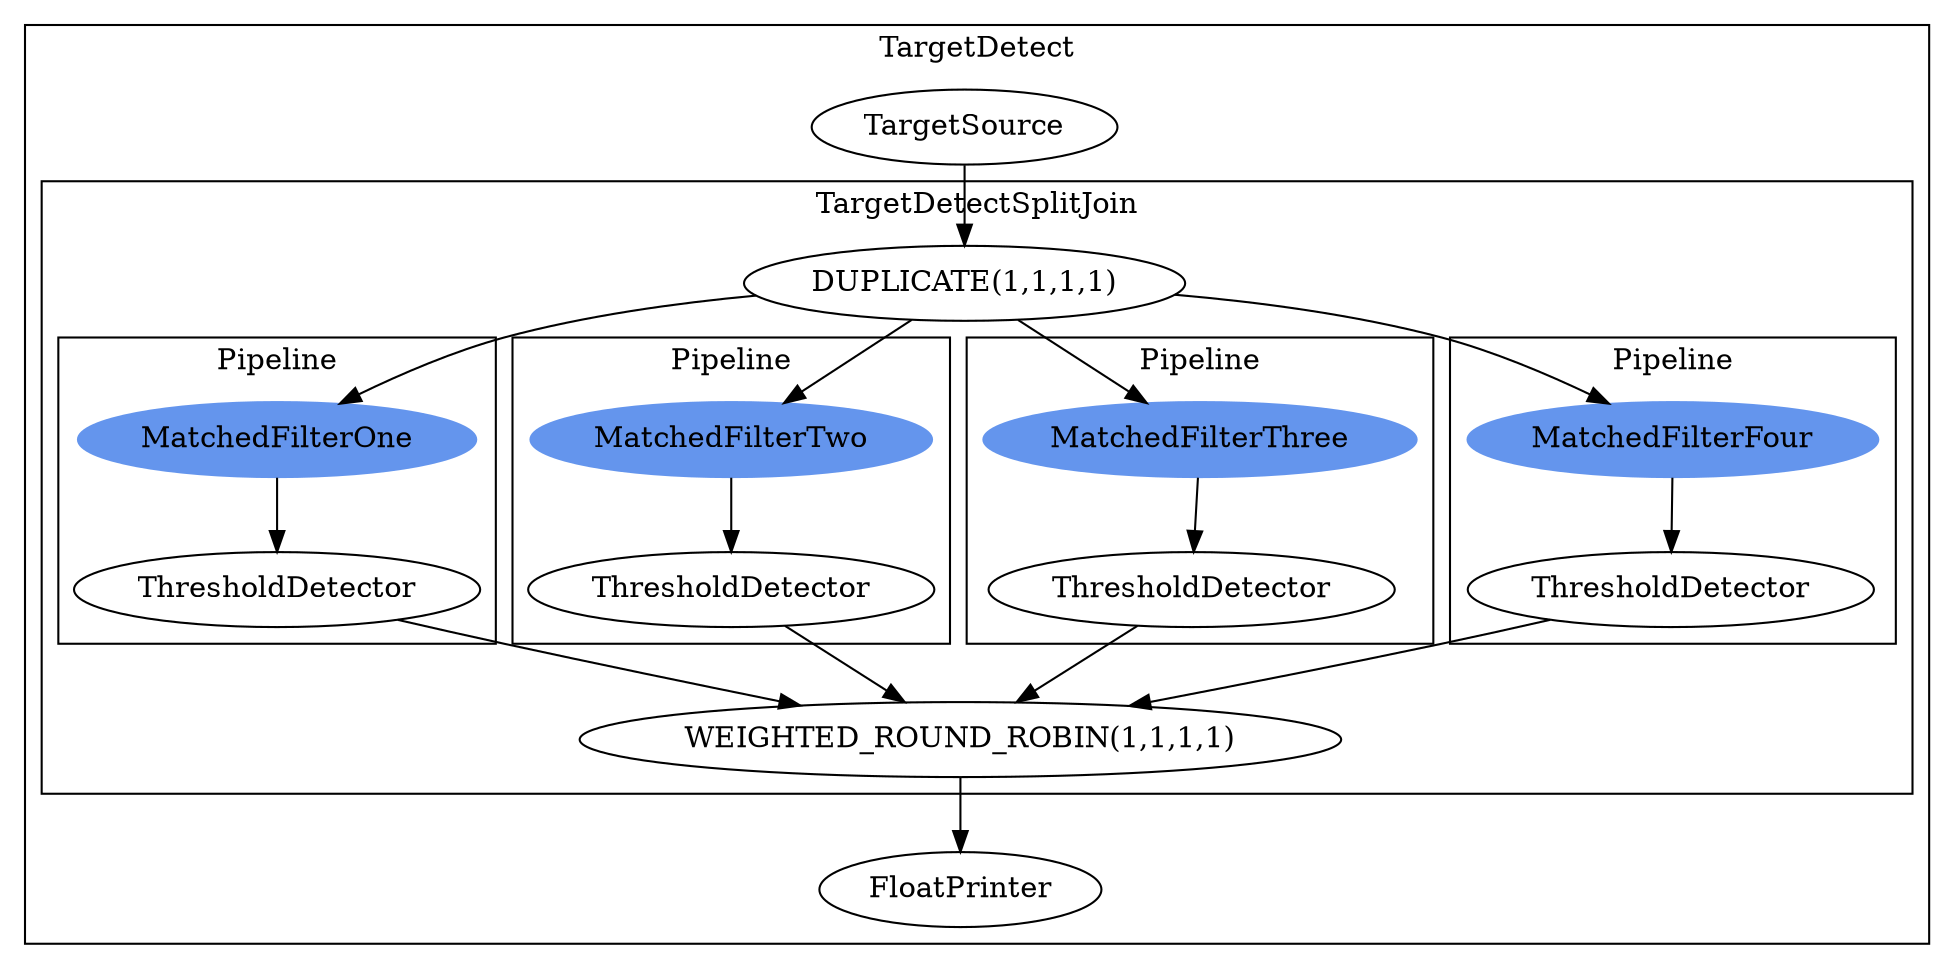 digraph streamit {
subgraph cluster_node1 {
 label="TargetDetect";
node2 [ label="TargetSource" ]
subgraph cluster_node3 {
 label="TargetDetectSplitJoin";
node4 [ label="DUPLICATE(1,1,1,1)" ]
node5 [ label="WEIGHTED_ROUND_ROBIN(1,1,1,1)" ]
subgraph cluster_node6 {
 label="Pipeline";
node7 [ color=cornflowerblue, style=filled, label="MatchedFilterOne" ]
node8 [ label="ThresholdDetector" ]
node7 -> node8
}
node4 -> node7
node8 -> node5
subgraph cluster_node9 {
 label="Pipeline";
node10 [ color=cornflowerblue, style=filled, label="MatchedFilterTwo" ]
node11 [ label="ThresholdDetector" ]
node10 -> node11
}
node4 -> node10
node11 -> node5
subgraph cluster_node12 {
 label="Pipeline";
node13 [ color=cornflowerblue, style=filled, label="MatchedFilterThree" ]
node14 [ label="ThresholdDetector" ]
node13 -> node14
}
node4 -> node13
node14 -> node5
subgraph cluster_node15 {
 label="Pipeline";
node16 [ color=cornflowerblue, style=filled, label="MatchedFilterFour" ]
node17 [ label="ThresholdDetector" ]
node16 -> node17
}
node4 -> node16
node17 -> node5
}
node2 -> node4
node18 [ label="FloatPrinter" ]
node5 -> node18
}
}
